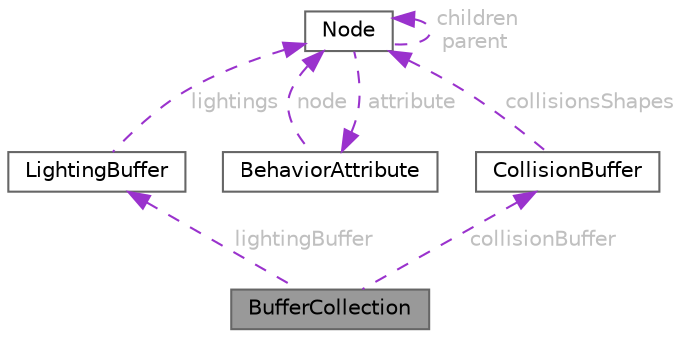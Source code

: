digraph "BufferCollection"
{
 // LATEX_PDF_SIZE
  bgcolor="transparent";
  edge [fontname=Helvetica,fontsize=10,labelfontname=Helvetica,labelfontsize=10];
  node [fontname=Helvetica,fontsize=10,shape=box,height=0.2,width=0.4];
  Node1 [id="Node000001",label="BufferCollection",height=0.2,width=0.4,color="gray40", fillcolor="grey60", style="filled", fontcolor="black",tooltip="Structure to hold various buffer collections."];
  Node2 -> Node1 [id="edge1_Node000001_Node000002",dir="back",color="darkorchid3",style="dashed",tooltip=" ",label=" lightingBuffer",fontcolor="grey" ];
  Node2 [id="Node000002",label="LightingBuffer",height=0.2,width=0.4,color="gray40", fillcolor="white", style="filled",URL="$structLightingBuffer.html",tooltip="Buffer structure to manage an array of lighting nodes."];
  Node3 -> Node2 [id="edge2_Node000002_Node000003",dir="back",color="darkorchid3",style="dashed",tooltip=" ",label=" lightings",fontcolor="grey" ];
  Node3 [id="Node000003",label="Node",height=0.2,width=0.4,color="gray40", fillcolor="white", style="filled",URL="$classNode.html",tooltip="Represents a node in the tree structure."];
  Node3 -> Node3 [id="edge3_Node000003_Node000003",dir="back",color="darkorchid3",style="dashed",tooltip=" ",label=" children\nparent",fontcolor="grey" ];
  Node4 -> Node3 [id="edge4_Node000003_Node000004",dir="back",color="darkorchid3",style="dashed",tooltip=" ",label=" attribute",fontcolor="grey" ];
  Node4 [id="Node000004",label="BehaviorAttribute",height=0.2,width=0.4,color="gray40", fillcolor="white", style="filled",URL="$unionBehaviorAttribute.html",tooltip="Union representing different types of behavior attributes."];
  Node3 -> Node4 [id="edge5_Node000004_Node000003",dir="back",color="darkorchid3",style="dashed",tooltip=" ",label=" node",fontcolor="grey" ];
  Node5 -> Node1 [id="edge6_Node000001_Node000005",dir="back",color="darkorchid3",style="dashed",tooltip=" ",label=" collisionBuffer",fontcolor="grey" ];
  Node5 [id="Node000005",label="CollisionBuffer",height=0.2,width=0.4,color="gray40", fillcolor="white", style="filled",URL="$structCollisionBuffer.html",tooltip="Represents a buffer for collision shapes."];
  Node3 -> Node5 [id="edge7_Node000005_Node000003",dir="back",color="darkorchid3",style="dashed",tooltip=" ",label=" collisionsShapes",fontcolor="grey" ];
}
